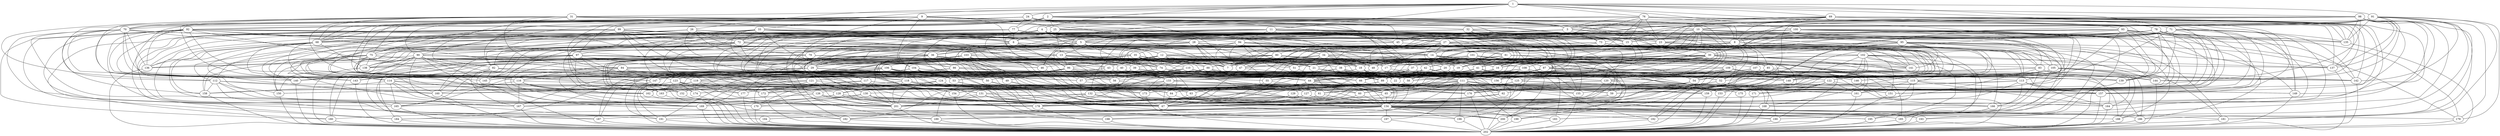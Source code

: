 graph {
  1 -- 2;
  1 -- 4;
  1 -- 9;
  1 -- 11;
  1 -- 24;
  1 -- 26;
  1 -- 31;
  1 -- 33;
  1 -- 69;
  1 -- 71;
  1 -- 76;
  1 -- 78;
  1 -- 91;
  1 -- 93;
  1 -- 98;
  1 -- 100;
  2 -- 3;
  2 -- 8;
  2 -- 10;
  2 -- 23;
  2 -- 25;
  2 -- 30;
  2 -- 32;
  2 -- 68;
  2 -- 70;
  2 -- 75;
  2 -- 77;
  2 -- 90;
  2 -- 92;
  2 -- 97;
  2 -- 99;
  4 -- 5;
  4 -- 8;
  4 -- 12;
  4 -- 23;
  4 -- 27;
  4 -- 30;
  4 -- 34;
  4 -- 68;
  4 -- 72;
  4 -- 75;
  4 -- 79;
  4 -- 90;
  4 -- 94;
  4 -- 97;
  4 -- 101;
  9 -- 3;
  9 -- 15;
  9 -- 17;
  9 -- 23;
  9 -- 25;
  9 -- 37;
  9 -- 39;
  9 -- 68;
  9 -- 70;
  9 -- 82;
  9 -- 84;
  9 -- 90;
  9 -- 92;
  9 -- 104;
  9 -- 106;
  11 -- 5;
  11 -- 15;
  11 -- 19;
  11 -- 23;
  11 -- 27;
  11 -- 37;
  11 -- 41;
  11 -- 68;
  11 -- 72;
  11 -- 82;
  11 -- 86;
  11 -- 90;
  11 -- 94;
  11 -- 104;
  11 -- 108;
  24 -- 3;
  24 -- 8;
  24 -- 10;
  24 -- 45;
  24 -- 47;
  24 -- 52;
  24 -- 54;
  24 -- 68;
  24 -- 70;
  24 -- 75;
  24 -- 77;
  24 -- 112;
  24 -- 114;
  24 -- 119;
  24 -- 121;
  26 -- 5;
  26 -- 8;
  26 -- 12;
  26 -- 45;
  26 -- 49;
  26 -- 52;
  26 -- 56;
  26 -- 68;
  26 -- 72;
  26 -- 75;
  26 -- 79;
  26 -- 112;
  26 -- 116;
  26 -- 119;
  26 -- 123;
  31 -- 3;
  31 -- 15;
  31 -- 17;
  31 -- 45;
  31 -- 47;
  31 -- 59;
  31 -- 61;
  31 -- 68;
  31 -- 70;
  31 -- 82;
  31 -- 84;
  31 -- 112;
  31 -- 114;
  31 -- 126;
  31 -- 128;
  33 -- 5;
  33 -- 15;
  33 -- 19;
  33 -- 45;
  33 -- 49;
  33 -- 59;
  33 -- 63;
  33 -- 68;
  33 -- 72;
  33 -- 82;
  33 -- 86;
  33 -- 112;
  33 -- 116;
  33 -- 126;
  33 -- 130;
  69 -- 3;
  69 -- 8;
  69 -- 10;
  69 -- 23;
  69 -- 25;
  69 -- 30;
  69 -- 32;
  69 -- 135;
  69 -- 137;
  69 -- 142;
  69 -- 144;
  69 -- 157;
  69 -- 159;
  69 -- 164;
  69 -- 166;
  71 -- 5;
  71 -- 8;
  71 -- 12;
  71 -- 23;
  71 -- 27;
  71 -- 30;
  71 -- 34;
  71 -- 135;
  71 -- 139;
  71 -- 142;
  71 -- 146;
  71 -- 157;
  71 -- 161;
  71 -- 164;
  71 -- 168;
  76 -- 3;
  76 -- 15;
  76 -- 17;
  76 -- 23;
  76 -- 25;
  76 -- 37;
  76 -- 39;
  76 -- 135;
  76 -- 137;
  76 -- 149;
  76 -- 151;
  76 -- 157;
  76 -- 159;
  76 -- 171;
  76 -- 173;
  78 -- 5;
  78 -- 15;
  78 -- 19;
  78 -- 23;
  78 -- 27;
  78 -- 37;
  78 -- 41;
  78 -- 135;
  78 -- 139;
  78 -- 149;
  78 -- 153;
  78 -- 157;
  78 -- 161;
  78 -- 171;
  78 -- 175;
  91 -- 3;
  91 -- 8;
  91 -- 10;
  91 -- 45;
  91 -- 47;
  91 -- 52;
  91 -- 54;
  91 -- 135;
  91 -- 137;
  91 -- 142;
  91 -- 144;
  91 -- 179;
  91 -- 181;
  91 -- 186;
  91 -- 188;
  93 -- 5;
  93 -- 8;
  93 -- 12;
  93 -- 45;
  93 -- 49;
  93 -- 52;
  93 -- 56;
  93 -- 135;
  93 -- 139;
  93 -- 142;
  93 -- 146;
  93 -- 179;
  93 -- 183;
  93 -- 186;
  93 -- 190;
  98 -- 3;
  98 -- 15;
  98 -- 17;
  98 -- 45;
  98 -- 47;
  98 -- 59;
  98 -- 61;
  98 -- 135;
  98 -- 137;
  98 -- 149;
  98 -- 151;
  98 -- 179;
  98 -- 181;
  98 -- 193;
  98 -- 195;
  100 -- 5;
  100 -- 15;
  100 -- 19;
  100 -- 45;
  100 -- 49;
  100 -- 59;
  100 -- 63;
  100 -- 135;
  100 -- 139;
  100 -- 149;
  100 -- 153;
  100 -- 179;
  100 -- 183;
  100 -- 193;
  100 -- 197;
  3 -- 6;
  3 -- 13;
  3 -- 28;
  3 -- 35;
  3 -- 73;
  3 -- 80;
  3 -- 95;
  3 -- 102;
  8 -- 16;
  8 -- 18;
  8 -- 38;
  8 -- 40;
  8 -- 83;
  8 -- 85;
  8 -- 105;
  8 -- 107;
  10 -- 6;
  10 -- 16;
  10 -- 20;
  10 -- 28;
  10 -- 38;
  10 -- 42;
  10 -- 73;
  10 -- 83;
  10 -- 87;
  10 -- 95;
  10 -- 105;
  10 -- 109;
  23 -- 46;
  23 -- 48;
  23 -- 53;
  23 -- 55;
  23 -- 113;
  23 -- 115;
  23 -- 120;
  23 -- 122;
  25 -- 6;
  25 -- 13;
  25 -- 46;
  25 -- 50;
  25 -- 53;
  25 -- 57;
  25 -- 73;
  25 -- 80;
  25 -- 113;
  25 -- 117;
  25 -- 120;
  25 -- 124;
  30 -- 16;
  30 -- 18;
  30 -- 46;
  30 -- 48;
  30 -- 60;
  30 -- 62;
  30 -- 83;
  30 -- 85;
  30 -- 113;
  30 -- 115;
  30 -- 127;
  30 -- 129;
  32 -- 6;
  32 -- 16;
  32 -- 20;
  32 -- 46;
  32 -- 50;
  32 -- 60;
  32 -- 64;
  32 -- 73;
  32 -- 83;
  32 -- 87;
  32 -- 113;
  32 -- 117;
  32 -- 127;
  32 -- 131;
  68 -- 136;
  68 -- 138;
  68 -- 143;
  68 -- 145;
  68 -- 158;
  68 -- 160;
  68 -- 165;
  68 -- 167;
  70 -- 6;
  70 -- 13;
  70 -- 28;
  70 -- 35;
  70 -- 136;
  70 -- 140;
  70 -- 143;
  70 -- 147;
  70 -- 158;
  70 -- 162;
  70 -- 165;
  70 -- 169;
  75 -- 16;
  75 -- 18;
  75 -- 38;
  75 -- 40;
  75 -- 136;
  75 -- 138;
  75 -- 150;
  75 -- 152;
  75 -- 158;
  75 -- 160;
  75 -- 172;
  75 -- 174;
  77 -- 6;
  77 -- 16;
  77 -- 20;
  77 -- 28;
  77 -- 38;
  77 -- 42;
  77 -- 136;
  77 -- 140;
  77 -- 150;
  77 -- 154;
  77 -- 158;
  77 -- 162;
  77 -- 172;
  77 -- 176;
  90 -- 46;
  90 -- 48;
  90 -- 53;
  90 -- 55;
  90 -- 136;
  90 -- 138;
  90 -- 143;
  90 -- 145;
  90 -- 180;
  90 -- 182;
  90 -- 187;
  90 -- 189;
  92 -- 6;
  92 -- 13;
  92 -- 46;
  92 -- 50;
  92 -- 53;
  92 -- 57;
  92 -- 136;
  92 -- 140;
  92 -- 143;
  92 -- 147;
  92 -- 180;
  92 -- 184;
  92 -- 187;
  92 -- 191;
  97 -- 16;
  97 -- 18;
  97 -- 46;
  97 -- 48;
  97 -- 60;
  97 -- 62;
  97 -- 136;
  97 -- 138;
  97 -- 150;
  97 -- 152;
  97 -- 180;
  97 -- 182;
  97 -- 194;
  97 -- 196;
  99 -- 6;
  99 -- 16;
  99 -- 20;
  99 -- 46;
  99 -- 50;
  99 -- 60;
  99 -- 64;
  99 -- 136;
  99 -- 140;
  99 -- 150;
  99 -- 154;
  99 -- 180;
  99 -- 184;
  99 -- 194;
  99 -- 198;
  6 -- 7;
  6 -- 14;
  6 -- 29;
  6 -- 36;
  6 -- 74;
  6 -- 81;
  6 -- 96;
  6 -- 103;
  13 -- 7;
  13 -- 17;
  13 -- 21;
  13 -- 29;
  13 -- 39;
  13 -- 43;
  13 -- 74;
  13 -- 84;
  13 -- 88;
  13 -- 96;
  13 -- 106;
  13 -- 110;
  28 -- 7;
  28 -- 14;
  28 -- 47;
  28 -- 51;
  28 -- 54;
  28 -- 58;
  28 -- 74;
  28 -- 81;
  28 -- 114;
  28 -- 118;
  28 -- 121;
  28 -- 125;
  35 -- 7;
  35 -- 17;
  35 -- 21;
  35 -- 47;
  35 -- 51;
  35 -- 61;
  35 -- 65;
  35 -- 74;
  35 -- 84;
  35 -- 88;
  35 -- 114;
  35 -- 118;
  35 -- 128;
  35 -- 132;
  73 -- 7;
  73 -- 14;
  73 -- 29;
  73 -- 36;
  73 -- 137;
  73 -- 141;
  73 -- 144;
  73 -- 148;
  73 -- 159;
  73 -- 163;
  73 -- 166;
  73 -- 170;
  80 -- 7;
  80 -- 17;
  80 -- 21;
  80 -- 29;
  80 -- 39;
  80 -- 43;
  80 -- 137;
  80 -- 141;
  80 -- 151;
  80 -- 155;
  80 -- 159;
  80 -- 163;
  80 -- 173;
  80 -- 177;
  95 -- 7;
  95 -- 14;
  95 -- 47;
  95 -- 51;
  95 -- 54;
  95 -- 58;
  95 -- 137;
  95 -- 141;
  95 -- 144;
  95 -- 148;
  95 -- 181;
  95 -- 185;
  95 -- 188;
  95 -- 192;
  102 -- 7;
  102 -- 17;
  102 -- 21;
  102 -- 47;
  102 -- 51;
  102 -- 61;
  102 -- 65;
  102 -- 137;
  102 -- 141;
  102 -- 151;
  102 -- 155;
  102 -- 181;
  102 -- 185;
  102 -- 195;
  102 -- 199;
  5 -- 7;
  5 -- 14;
  5 -- 29;
  5 -- 36;
  5 -- 74;
  5 -- 81;
  5 -- 96;
  5 -- 103;
  12 -- 7;
  12 -- 18;
  12 -- 21;
  12 -- 29;
  12 -- 40;
  12 -- 43;
  12 -- 74;
  12 -- 85;
  12 -- 88;
  12 -- 96;
  12 -- 107;
  12 -- 110;
  27 -- 7;
  27 -- 14;
  27 -- 48;
  27 -- 51;
  27 -- 55;
  27 -- 58;
  27 -- 74;
  27 -- 81;
  27 -- 115;
  27 -- 118;
  27 -- 122;
  27 -- 125;
  34 -- 7;
  34 -- 18;
  34 -- 21;
  34 -- 48;
  34 -- 51;
  34 -- 62;
  34 -- 65;
  34 -- 74;
  34 -- 85;
  34 -- 88;
  34 -- 115;
  34 -- 118;
  34 -- 129;
  34 -- 132;
  72 -- 7;
  72 -- 14;
  72 -- 29;
  72 -- 36;
  72 -- 138;
  72 -- 141;
  72 -- 145;
  72 -- 148;
  72 -- 160;
  72 -- 163;
  72 -- 167;
  72 -- 170;
  79 -- 7;
  79 -- 18;
  79 -- 21;
  79 -- 29;
  79 -- 40;
  79 -- 43;
  79 -- 138;
  79 -- 141;
  79 -- 152;
  79 -- 155;
  79 -- 160;
  79 -- 163;
  79 -- 174;
  79 -- 177;
  94 -- 7;
  94 -- 14;
  94 -- 48;
  94 -- 51;
  94 -- 55;
  94 -- 58;
  94 -- 138;
  94 -- 141;
  94 -- 145;
  94 -- 148;
  94 -- 182;
  94 -- 185;
  94 -- 189;
  94 -- 192;
  101 -- 7;
  101 -- 18;
  101 -- 21;
  101 -- 48;
  101 -- 51;
  101 -- 62;
  101 -- 65;
  101 -- 138;
  101 -- 141;
  101 -- 152;
  101 -- 155;
  101 -- 182;
  101 -- 185;
  101 -- 196;
  101 -- 199;
  14 -- 19;
  14 -- 20;
  14 -- 41;
  14 -- 42;
  14 -- 86;
  14 -- 87;
  14 -- 108;
  14 -- 109;
  29 -- 49;
  29 -- 50;
  29 -- 56;
  29 -- 57;
  29 -- 116;
  29 -- 117;
  29 -- 123;
  29 -- 124;
  36 -- 19;
  36 -- 20;
  36 -- 49;
  36 -- 50;
  36 -- 63;
  36 -- 64;
  36 -- 86;
  36 -- 87;
  36 -- 116;
  36 -- 117;
  36 -- 130;
  36 -- 131;
  74 -- 139;
  74 -- 140;
  74 -- 146;
  74 -- 147;
  74 -- 161;
  74 -- 162;
  74 -- 168;
  74 -- 169;
  81 -- 19;
  81 -- 20;
  81 -- 41;
  81 -- 42;
  81 -- 139;
  81 -- 140;
  81 -- 153;
  81 -- 154;
  81 -- 161;
  81 -- 162;
  81 -- 175;
  81 -- 176;
  96 -- 49;
  96 -- 50;
  96 -- 56;
  96 -- 57;
  96 -- 139;
  96 -- 140;
  96 -- 146;
  96 -- 147;
  96 -- 183;
  96 -- 184;
  96 -- 190;
  96 -- 191;
  103 -- 19;
  103 -- 20;
  103 -- 49;
  103 -- 50;
  103 -- 63;
  103 -- 64;
  103 -- 139;
  103 -- 140;
  103 -- 153;
  103 -- 154;
  103 -- 183;
  103 -- 184;
  103 -- 197;
  103 -- 198;
  16 -- 22;
  16 -- 44;
  16 -- 89;
  16 -- 111;
  18 -- 22;
  18 -- 44;
  18 -- 89;
  18 -- 111;
  38 -- 22;
  38 -- 52;
  38 -- 54;
  38 -- 66;
  38 -- 89;
  38 -- 119;
  38 -- 121;
  38 -- 133;
  40 -- 22;
  40 -- 52;
  40 -- 56;
  40 -- 66;
  40 -- 89;
  40 -- 119;
  40 -- 123;
  40 -- 133;
  83 -- 22;
  83 -- 44;
  83 -- 142;
  83 -- 144;
  83 -- 156;
  83 -- 164;
  83 -- 166;
  83 -- 178;
  85 -- 22;
  85 -- 44;
  85 -- 142;
  85 -- 146;
  85 -- 156;
  85 -- 164;
  85 -- 168;
  85 -- 178;
  105 -- 22;
  105 -- 52;
  105 -- 54;
  105 -- 66;
  105 -- 142;
  105 -- 144;
  105 -- 156;
  105 -- 186;
  105 -- 188;
  105 -- 200;
  107 -- 22;
  107 -- 52;
  107 -- 56;
  107 -- 66;
  107 -- 142;
  107 -- 146;
  107 -- 156;
  107 -- 186;
  107 -- 190;
  107 -- 200;
  15 -- 22;
  15 -- 44;
  15 -- 89;
  15 -- 111;
  17 -- 22;
  17 -- 44;
  17 -- 89;
  17 -- 111;
  37 -- 22;
  37 -- 53;
  37 -- 55;
  37 -- 66;
  37 -- 89;
  37 -- 120;
  37 -- 122;
  37 -- 133;
  39 -- 22;
  39 -- 53;
  39 -- 57;
  39 -- 66;
  39 -- 89;
  39 -- 120;
  39 -- 124;
  39 -- 133;
  82 -- 22;
  82 -- 44;
  82 -- 143;
  82 -- 145;
  82 -- 156;
  82 -- 165;
  82 -- 167;
  82 -- 178;
  84 -- 22;
  84 -- 44;
  84 -- 143;
  84 -- 147;
  84 -- 156;
  84 -- 165;
  84 -- 169;
  84 -- 178;
  104 -- 22;
  104 -- 53;
  104 -- 55;
  104 -- 66;
  104 -- 143;
  104 -- 145;
  104 -- 156;
  104 -- 187;
  104 -- 189;
  104 -- 200;
  106 -- 22;
  106 -- 53;
  106 -- 57;
  106 -- 66;
  106 -- 143;
  106 -- 147;
  106 -- 156;
  106 -- 187;
  106 -- 191;
  106 -- 200;
  20 -- 22;
  20 -- 44;
  20 -- 89;
  20 -- 111;
  42 -- 22;
  42 -- 54;
  42 -- 58;
  42 -- 66;
  42 -- 89;
  42 -- 121;
  42 -- 125;
  42 -- 133;
  87 -- 22;
  87 -- 44;
  87 -- 144;
  87 -- 148;
  87 -- 156;
  87 -- 166;
  87 -- 170;
  87 -- 178;
  109 -- 22;
  109 -- 54;
  109 -- 58;
  109 -- 66;
  109 -- 144;
  109 -- 148;
  109 -- 156;
  109 -- 188;
  109 -- 192;
  109 -- 200;
  19 -- 22;
  19 -- 44;
  19 -- 89;
  19 -- 111;
  41 -- 22;
  41 -- 55;
  41 -- 58;
  41 -- 66;
  41 -- 89;
  41 -- 122;
  41 -- 125;
  41 -- 133;
  86 -- 22;
  86 -- 44;
  86 -- 145;
  86 -- 148;
  86 -- 156;
  86 -- 167;
  86 -- 170;
  86 -- 178;
  108 -- 22;
  108 -- 55;
  108 -- 58;
  108 -- 66;
  108 -- 145;
  108 -- 148;
  108 -- 156;
  108 -- 189;
  108 -- 192;
  108 -- 200;
  21 -- 22;
  21 -- 44;
  21 -- 89;
  21 -- 111;
  43 -- 22;
  43 -- 56;
  43 -- 57;
  43 -- 66;
  43 -- 89;
  43 -- 123;
  43 -- 124;
  43 -- 133;
  88 -- 22;
  88 -- 44;
  88 -- 146;
  88 -- 147;
  88 -- 156;
  88 -- 168;
  88 -- 169;
  88 -- 178;
  110 -- 22;
  110 -- 56;
  110 -- 57;
  110 -- 66;
  110 -- 146;
  110 -- 147;
  110 -- 156;
  110 -- 190;
  110 -- 191;
  110 -- 200;
  44 -- 59;
  44 -- 60;
  44 -- 61;
  44 -- 62;
  44 -- 63;
  44 -- 64;
  44 -- 65;
  44 -- 126;
  44 -- 127;
  44 -- 128;
  44 -- 129;
  44 -- 130;
  44 -- 131;
  44 -- 132;
  89 -- 149;
  89 -- 150;
  89 -- 151;
  89 -- 152;
  89 -- 153;
  89 -- 154;
  89 -- 155;
  89 -- 171;
  89 -- 172;
  89 -- 173;
  89 -- 174;
  89 -- 175;
  89 -- 176;
  89 -- 177;
  111 -- 59;
  111 -- 60;
  111 -- 61;
  111 -- 62;
  111 -- 63;
  111 -- 64;
  111 -- 65;
  111 -- 149;
  111 -- 150;
  111 -- 151;
  111 -- 152;
  111 -- 153;
  111 -- 154;
  111 -- 155;
  111 -- 193;
  111 -- 194;
  111 -- 195;
  111 -- 196;
  111 -- 197;
  111 -- 198;
  111 -- 199;
  46 -- 67;
  46 -- 134;
  48 -- 67;
  48 -- 134;
  53 -- 67;
  53 -- 134;
  55 -- 67;
  55 -- 134;
  113 -- 67;
  113 -- 157;
  113 -- 159;
  113 -- 164;
  113 -- 166;
  113 -- 201;
  115 -- 67;
  115 -- 157;
  115 -- 161;
  115 -- 164;
  115 -- 168;
  115 -- 201;
  120 -- 67;
  120 -- 157;
  120 -- 159;
  120 -- 171;
  120 -- 173;
  120 -- 201;
  122 -- 67;
  122 -- 157;
  122 -- 161;
  122 -- 171;
  122 -- 175;
  122 -- 201;
  45 -- 67;
  45 -- 134;
  47 -- 67;
  47 -- 134;
  52 -- 67;
  52 -- 134;
  54 -- 67;
  54 -- 134;
  112 -- 67;
  112 -- 158;
  112 -- 160;
  112 -- 165;
  112 -- 167;
  112 -- 201;
  114 -- 67;
  114 -- 158;
  114 -- 162;
  114 -- 165;
  114 -- 169;
  114 -- 201;
  119 -- 67;
  119 -- 158;
  119 -- 160;
  119 -- 172;
  119 -- 174;
  119 -- 201;
  121 -- 67;
  121 -- 158;
  121 -- 162;
  121 -- 172;
  121 -- 176;
  121 -- 201;
  50 -- 67;
  50 -- 134;
  57 -- 67;
  57 -- 134;
  117 -- 67;
  117 -- 159;
  117 -- 163;
  117 -- 166;
  117 -- 170;
  117 -- 201;
  124 -- 67;
  124 -- 159;
  124 -- 163;
  124 -- 173;
  124 -- 177;
  124 -- 201;
  49 -- 67;
  49 -- 134;
  56 -- 67;
  56 -- 134;
  116 -- 67;
  116 -- 160;
  116 -- 163;
  116 -- 167;
  116 -- 170;
  116 -- 201;
  123 -- 67;
  123 -- 160;
  123 -- 163;
  123 -- 174;
  123 -- 177;
  123 -- 201;
  51 -- 67;
  51 -- 134;
  58 -- 67;
  58 -- 134;
  118 -- 67;
  118 -- 161;
  118 -- 162;
  118 -- 168;
  118 -- 169;
  118 -- 201;
  125 -- 67;
  125 -- 161;
  125 -- 162;
  125 -- 175;
  125 -- 176;
  125 -- 201;
  60 -- 67;
  60 -- 134;
  62 -- 67;
  62 -- 134;
  127 -- 67;
  127 -- 164;
  127 -- 166;
  127 -- 178;
  127 -- 201;
  129 -- 67;
  129 -- 164;
  129 -- 168;
  129 -- 178;
  129 -- 201;
  59 -- 67;
  59 -- 134;
  61 -- 67;
  61 -- 134;
  126 -- 67;
  126 -- 165;
  126 -- 167;
  126 -- 178;
  126 -- 201;
  128 -- 67;
  128 -- 165;
  128 -- 169;
  128 -- 178;
  128 -- 201;
  64 -- 67;
  64 -- 134;
  131 -- 67;
  131 -- 166;
  131 -- 170;
  131 -- 178;
  131 -- 201;
  63 -- 67;
  63 -- 134;
  130 -- 67;
  130 -- 167;
  130 -- 170;
  130 -- 178;
  130 -- 201;
  65 -- 67;
  65 -- 134;
  132 -- 67;
  132 -- 168;
  132 -- 169;
  132 -- 178;
  132 -- 201;
  66 -- 67;
  66 -- 134;
  133 -- 67;
  133 -- 171;
  133 -- 172;
  133 -- 173;
  133 -- 174;
  133 -- 175;
  133 -- 176;
  133 -- 177;
  133 -- 201;
  134 -- 179;
  134 -- 180;
  134 -- 181;
  134 -- 182;
  134 -- 183;
  134 -- 184;
  134 -- 185;
  134 -- 186;
  134 -- 187;
  134 -- 188;
  134 -- 189;
  134 -- 190;
  134 -- 191;
  134 -- 192;
  134 -- 193;
  134 -- 194;
  134 -- 195;
  134 -- 196;
  134 -- 197;
  134 -- 198;
  134 -- 199;
  134 -- 200;
  136 -- 202;
  138 -- 202;
  143 -- 202;
  145 -- 202;
  158 -- 202;
  160 -- 202;
  165 -- 202;
  167 -- 202;
  135 -- 202;
  137 -- 202;
  142 -- 202;
  144 -- 202;
  157 -- 202;
  159 -- 202;
  164 -- 202;
  166 -- 202;
  140 -- 202;
  147 -- 202;
  162 -- 202;
  169 -- 202;
  139 -- 202;
  146 -- 202;
  161 -- 202;
  168 -- 202;
  141 -- 202;
  148 -- 202;
  163 -- 202;
  170 -- 202;
  150 -- 202;
  152 -- 202;
  172 -- 202;
  174 -- 202;
  149 -- 202;
  151 -- 202;
  171 -- 202;
  173 -- 202;
  154 -- 202;
  176 -- 202;
  153 -- 202;
  175 -- 202;
  155 -- 202;
  177 -- 202;
  156 -- 202;
  178 -- 202;
  180 -- 202;
  182 -- 202;
  187 -- 202;
  189 -- 202;
  179 -- 202;
  181 -- 202;
  186 -- 202;
  188 -- 202;
  184 -- 202;
  191 -- 202;
  183 -- 202;
  190 -- 202;
  185 -- 202;
  192 -- 202;
  194 -- 202;
  196 -- 202;
  193 -- 202;
  195 -- 202;
  198 -- 202;
  197 -- 202;
  199 -- 202;
  200 -- 202;
  201 -- 202;
}
